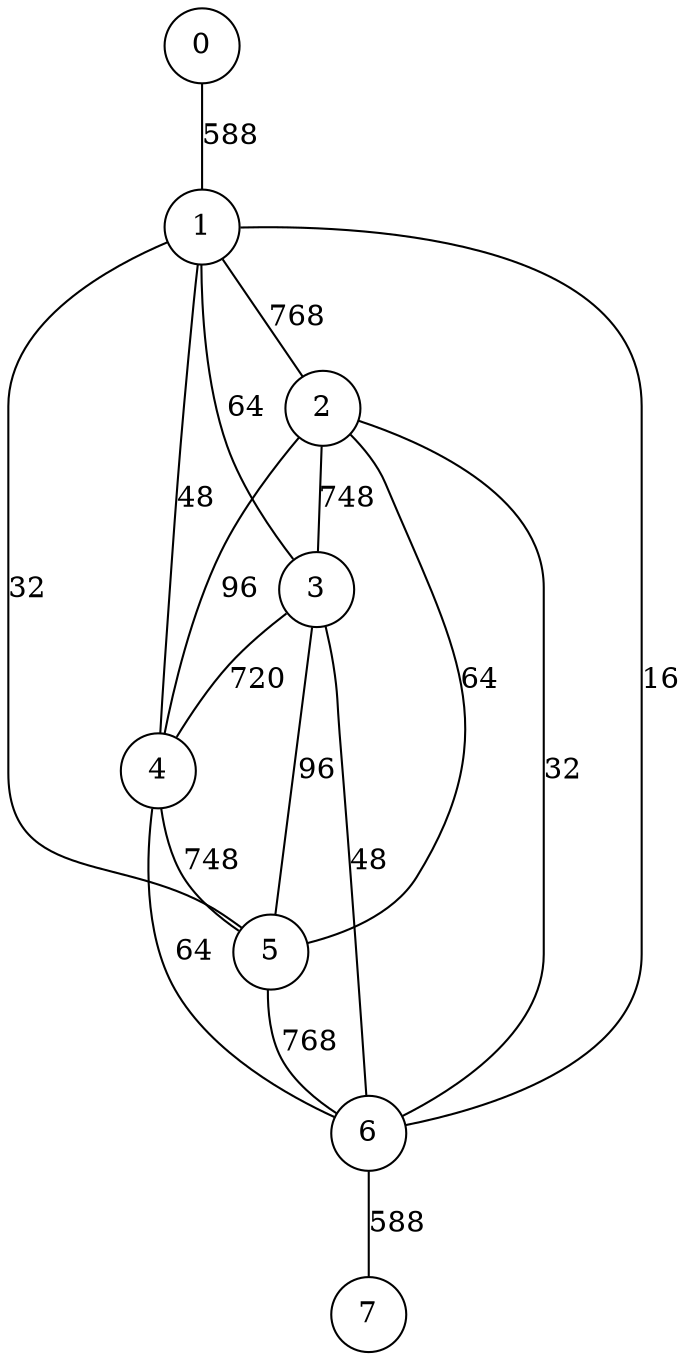 graph qubit_interaction_graph {
    node [shape=circle];
    0 -- 1 [label=588];
    1 -- 2 [label=768];
    1 -- 3 [label=64];
    1 -- 4 [label=48];
    1 -- 5 [label=32];
    1 -- 6 [label=16];
    2 -- 3 [label=748];
    2 -- 4 [label=96];
    2 -- 5 [label=64];
    2 -- 6 [label=32];
    3 -- 4 [label=720];
    3 -- 5 [label=96];
    3 -- 6 [label=48];
    4 -- 5 [label=748];
    4 -- 6 [label=64];
    5 -- 6 [label=768];
    6 -- 7 [label=588];
}